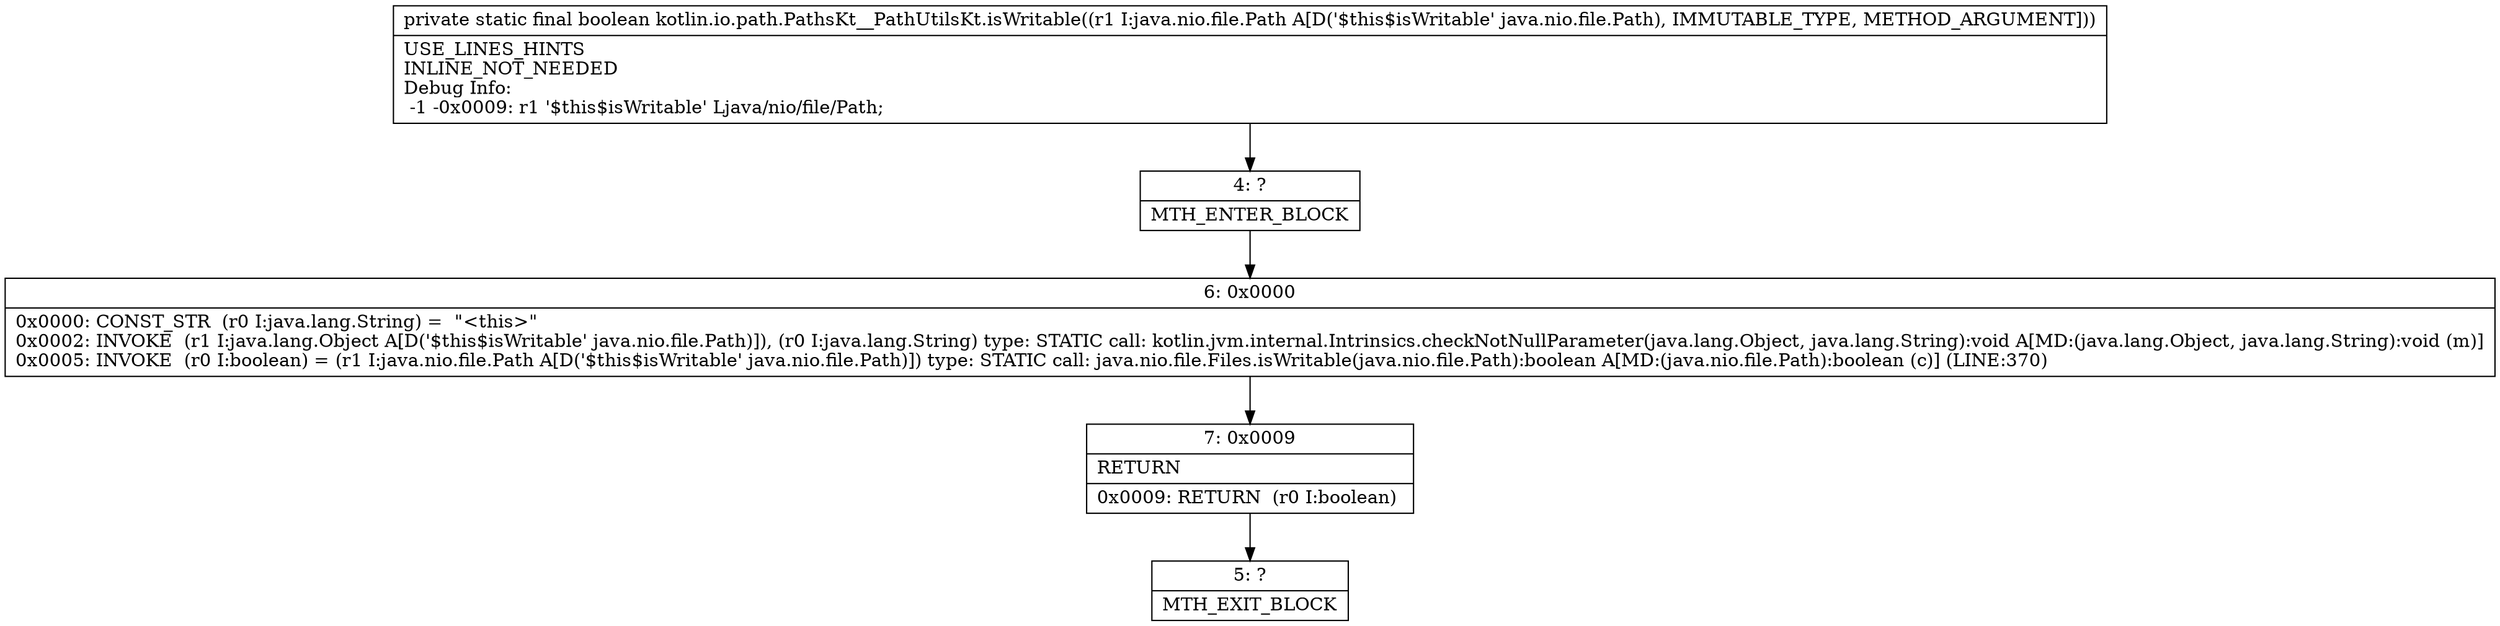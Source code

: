 digraph "CFG forkotlin.io.path.PathsKt__PathUtilsKt.isWritable(Ljava\/nio\/file\/Path;)Z" {
Node_4 [shape=record,label="{4\:\ ?|MTH_ENTER_BLOCK\l}"];
Node_6 [shape=record,label="{6\:\ 0x0000|0x0000: CONST_STR  (r0 I:java.lang.String) =  \"\<this\>\" \l0x0002: INVOKE  (r1 I:java.lang.Object A[D('$this$isWritable' java.nio.file.Path)]), (r0 I:java.lang.String) type: STATIC call: kotlin.jvm.internal.Intrinsics.checkNotNullParameter(java.lang.Object, java.lang.String):void A[MD:(java.lang.Object, java.lang.String):void (m)]\l0x0005: INVOKE  (r0 I:boolean) = (r1 I:java.nio.file.Path A[D('$this$isWritable' java.nio.file.Path)]) type: STATIC call: java.nio.file.Files.isWritable(java.nio.file.Path):boolean A[MD:(java.nio.file.Path):boolean (c)] (LINE:370)\l}"];
Node_7 [shape=record,label="{7\:\ 0x0009|RETURN\l|0x0009: RETURN  (r0 I:boolean) \l}"];
Node_5 [shape=record,label="{5\:\ ?|MTH_EXIT_BLOCK\l}"];
MethodNode[shape=record,label="{private static final boolean kotlin.io.path.PathsKt__PathUtilsKt.isWritable((r1 I:java.nio.file.Path A[D('$this$isWritable' java.nio.file.Path), IMMUTABLE_TYPE, METHOD_ARGUMENT]))  | USE_LINES_HINTS\lINLINE_NOT_NEEDED\lDebug Info:\l  \-1 \-0x0009: r1 '$this$isWritable' Ljava\/nio\/file\/Path;\l}"];
MethodNode -> Node_4;Node_4 -> Node_6;
Node_6 -> Node_7;
Node_7 -> Node_5;
}

